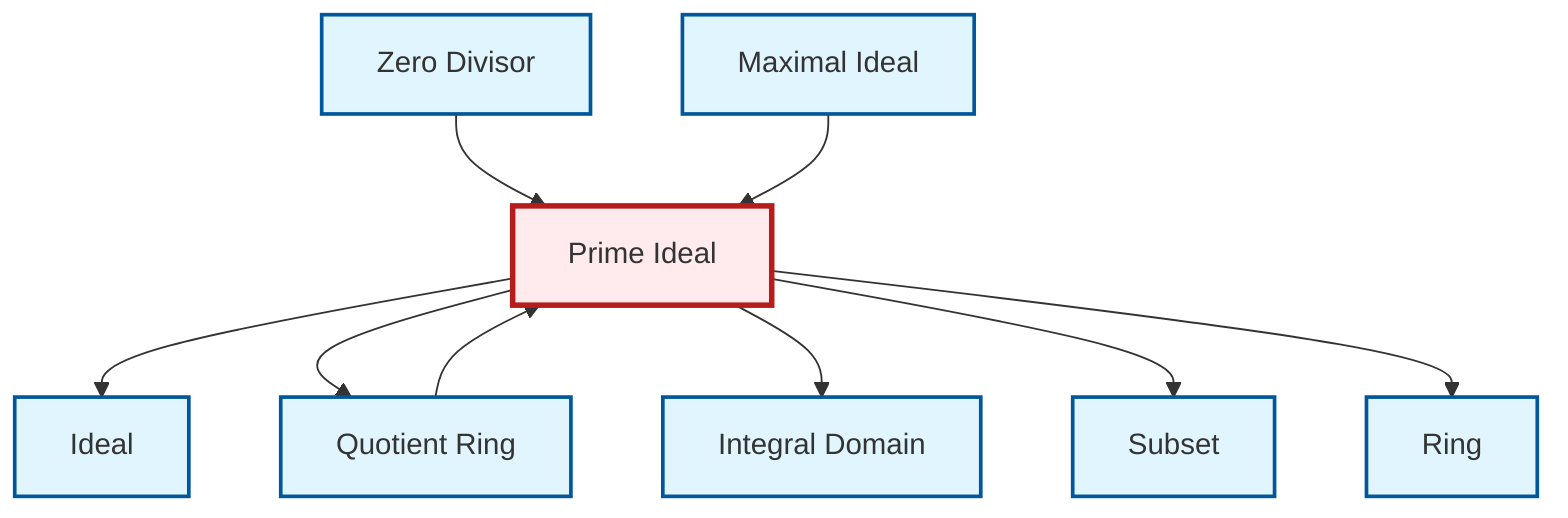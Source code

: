 graph TD
    classDef definition fill:#e1f5fe,stroke:#01579b,stroke-width:2px
    classDef theorem fill:#f3e5f5,stroke:#4a148c,stroke-width:2px
    classDef axiom fill:#fff3e0,stroke:#e65100,stroke-width:2px
    classDef example fill:#e8f5e9,stroke:#1b5e20,stroke-width:2px
    classDef current fill:#ffebee,stroke:#b71c1c,stroke-width:3px
    def-ring["Ring"]:::definition
    def-subset["Subset"]:::definition
    def-prime-ideal["Prime Ideal"]:::definition
    def-quotient-ring["Quotient Ring"]:::definition
    def-maximal-ideal["Maximal Ideal"]:::definition
    def-ideal["Ideal"]:::definition
    def-integral-domain["Integral Domain"]:::definition
    def-zero-divisor["Zero Divisor"]:::definition
    def-zero-divisor --> def-prime-ideal
    def-prime-ideal --> def-ideal
    def-prime-ideal --> def-quotient-ring
    def-prime-ideal --> def-integral-domain
    def-quotient-ring --> def-prime-ideal
    def-prime-ideal --> def-subset
    def-maximal-ideal --> def-prime-ideal
    def-prime-ideal --> def-ring
    class def-prime-ideal current